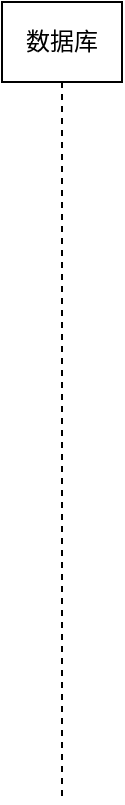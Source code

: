 <?xml version="1.0" encoding="UTF-8"?>
<mxfile version="21.6.6" type="device">
  <diagram id="C5RBs43oDa-KdzZeNtuy" name="UML Diagrams">
    <mxGraphModel dx="1422" dy="762" grid="1" gridSize="10" guides="1" tooltips="1" connect="1" arrows="1" fold="1" page="1" pageScale="1" pageWidth="827" pageHeight="1169" math="0" shadow="0">
      <root>
        <mxCell id="0"/>
        <mxCell id="1" parent="0"/>
        
        <!-- 类图 -->
        <mxCell id="2" value="类图" style="text;html=1;strokeColor=none;fillColor=none;align=center;verticalAlign=middle;whiteSpace=wrap;rounded=0;" parent="1" vertex="1">
          <mxGeometry x="40" y="40" width="120" height="30" as="geometry"/>
        </mxCell>
        
        <!-- User类 -->
        <mxCell id="3" value="User" style="swimlane;fontStyle=1;align=center;verticalAlign=top;childLayout=stackLayout;horizontal=1;startSize=26;horizontalStack=0;resizeParent=1;resizeParentMax=0;resizeLast=0;collapsible=1;marginBottom=0;" parent="1" vertex="1">
          <mxGeometry x="40" y="80" width="160" height="200" as="geometry"/>
        </mxCell>
        <mxCell id="4" value="- id: Integer&#xa;- username: String&#xa;- email: String&#xa;- password: String&#xa;- avatar: String&#xa;- bio: String&#xa;- date_joined: DateTime&#xa;- last_login: DateTime&#xa;- role: String" style="text;strokeColor=none;fillColor=none;align=left;verticalAlign=top;spacingLeft=4;spacingRight=4;overflow=hidden;rotatable=0;points=[[0,0.5],[1,0.5]];portConstraint=eastwest;" parent="3" vertex="1">
          <mxGeometry y="26" width="160" height="144" as="geometry"/>
        </mxCell>
        <mxCell id="5" value="" style="line;strokeWidth=1;fillColor=none;align=left;verticalAlign=middle;spacingTop=-1;spacingLeft=3;spacingRight=3;rotatable=0;labelPosition=right;points=[];portConstraint=eastwest;strokeColor=inherit;" parent="3" vertex="1">
          <mxGeometry y="170" width="160" height="8" as="geometry"/>
        </mxCell>
        <mxCell id="6" value="+ register()&#xa;+ login()&#xa;+ update_profile()&#xa;+ logout()&#xa;+ reset_password()" style="text;strokeColor=none;fillColor=none;align=left;verticalAlign=top;spacingLeft=4;spacingRight=4;overflow=hidden;rotatable=0;points=[[0,0.5],[1,0.5]];portConstraint=eastwest;" parent="3" vertex="1">
          <mxGeometry y="178" width="160" height="22" as="geometry"/>
        </mxCell>
        
        <!-- Project类 -->
        <mxCell id="7" value="Project" style="swimlane;fontStyle=1;align=center;verticalAlign=top;childLayout=stackLayout;horizontal=1;startSize=26;horizontalStack=0;resizeParent=1;resizeParentMax=0;resizeLast=0;collapsible=1;marginBottom=0;" parent="1" vertex="1">
          <mxGeometry x="280" y="80" width="160" height="200" as="geometry"/>
        </mxCell>
        <mxCell id="8" value="- id: Integer&#xa;- name: String&#xa;- description: String&#xa;- owner: User&#xa;- collaborators: List&lt;User&gt;&#xa;- created_at: DateTime&#xa;- updated_at: DateTime&#xa;- is_public: Boolean&#xa;- status: String" style="text;strokeColor=none;fillColor=none;align=left;verticalAlign=top;spacingLeft=4;spacingRight=4;overflow=hidden;rotatable=0;points=[[0,0.5],[1,0.5]];portConstraint=eastwest;" parent="7" vertex="1">
          <mxGeometry y="26" width="160" height="144" as="geometry"/>
        </mxCell>
        <mxCell id="9" value="" style="line;strokeWidth=1;fillColor=none;align=left;verticalAlign=middle;spacingTop=-1;spacingLeft=3;spacingRight=3;rotatable=0;labelPosition=right;points=[];portConstraint=eastwest;strokeColor=inherit;" parent="7" vertex="1">
          <mxGeometry y="170" width="160" height="8" as="geometry"/>
        </mxCell>
        <mxCell id="10" value="+ create()&#xa;+ update()&#xa;+ delete()&#xa;+ add_collaborator()&#xa;+ remove_collaborator()" style="text;strokeColor=none;fillColor=none;align=left;verticalAlign=top;spacingLeft=4;spacingRight=4;overflow=hidden;rotatable=0;points=[[0,0.5],[1,0.5]];portConstraint=eastwest;" parent="7" vertex="1">
          <mxGeometry y="178" width="160" height="22" as="geometry"/>
        </mxCell>
        
        <!-- Requirement类 -->
        <mxCell id="11" value="Requirement" style="swimlane;fontStyle=1;align=center;verticalAlign=top;childLayout=stackLayout;horizontal=1;startSize=26;horizontalStack=0;resizeParent=1;resizeParentMax=0;resizeLast=0;collapsible=1;marginBottom=0;" parent="1" vertex="1">
          <mxGeometry x="520" y="80" width="160" height="200" as="geometry"/>
        </mxCell>
        <mxCell id="12" value="- id: Integer&#xa;- title: String&#xa;- description: String&#xa;- project: Project&#xa;- creator: User&#xa;- status: String&#xa;- created_at: DateTime&#xa;- updated_at: DateTime&#xa;- ai_analysis: JSON" style="text;strokeColor=none;fillColor=none;align=left;verticalAlign=top;spacingLeft=4;spacingRight=4;overflow=hidden;rotatable=0;points=[[0,0.5],[1,0.5]];portConstraint=eastwest;" parent="11" vertex="1">
          <mxGeometry y="26" width="160" height="144" as="geometry"/>
        </mxCell>
        <mxCell id="13" value="" style="line;strokeWidth=1;fillColor=none;align=left;verticalAlign=middle;spacingTop=-1;spacingLeft=3;spacingRight=3;rotatable=0;labelPosition=right;points=[];portConstraint=eastwest;strokeColor=inherit;" parent="11" vertex="1">
          <mxGeometry y="170" width="160" height="8" as="geometry"/>
        </mxCell>
        <mxCell id="14" value="+ create()&#xa;+ update()&#xa;+ delete()&#xa;+ analyze()&#xa;+ generate_code()&#xa;+ generate_tests()" style="text;strokeColor=none;fillColor=none;align=left;verticalAlign=top;spacingLeft=4;spacingRight=4;overflow=hidden;rotatable=0;points=[[0,0.5],[1,0.5]];portConstraint=eastwest;" parent="11" vertex="1">
          <mxGeometry y="178" width="160" height="22" as="geometry"/>
        </mxCell>
        
        <!-- 关系 -->
        <mxCell id="15" value="1" style="endArrow=open;html=1;endSize=12;startArrow=diamondThin;startSize=14;startFill=0;edgeStyle=orthogonalEdgeStyle;align=left;verticalAlign=bottom;" parent="1" source="3" target="7" edge="1">
          <mxGeometry x="-1" y="3" relative="1" as="geometry"/>
        </mxCell>
        <mxCell id="16" value="owns" style="edgeLabel;html=1;align=center;verticalAlign=middle;resizable=0;points=[];" parent="15" vertex="1" connectable="0">
          <mxGeometry x="0.5" y="49" relative="1" as="geometry">
            <mxPoint as="offset"/>
          </mxGeometry>
        </mxCell>
        
        <mxCell id="17" value="1" style="endArrow=open;html=1;endSize=12;startArrow=diamondThin;startSize=14;startFill=0;edgeStyle=orthogonalEdgeStyle;align=left;verticalAlign=bottom;" parent="1" source="7" target="11" edge="1">
          <mxGeometry x="-1" y="3" relative="1" as="geometry"/>
        </mxCell>
        <mxCell id="18" value="has" style="edgeLabel;html=1;align=center;verticalAlign=middle;resizable=0;points=[];" parent="17" vertex="1" connectable="0">
          <mxGeometry x="0.5" y="49" relative="1" as="geometry">
            <mxPoint as="offset"/>
          </mxGeometry>
        </mxCell>
        
        <!-- 用例图 -->
        <mxCell id="use-case-diagram" value="用例图" style="text;html=1;strokeColor=none;fillColor=none;align=center;verticalAlign=middle;whiteSpace=wrap;rounded=0;" vertex="1" parent="WIyWlLk6GJQsqaUBKTNV-1">
          <mxGeometry x="40" y="280" width="120" height="30" as="geometry"/>
        </mxCell>
        
        <!-- 用户用例 -->
        <mxCell id="user-actor" value="用户" style="shape=umlActor;verticalLabelPosition=bottom;verticalAlign=top;html=1;" vertex="1" parent="WIyWlLk6GJQsqaUBKTNV-1">
          <mxGeometry x="40" y="320" width="30" height="60" as="geometry"/>
        </mxCell>
        
        <!-- 用例 -->
        <mxCell id="register-use-case" value="注册" style="ellipse;whiteSpace=wrap;html=1;" vertex="1" parent="WIyWlLk6GJQsqaUBKTNV-1">
          <mxGeometry x="120" y="320" width="80" height="40" as="geometry"/>
        </mxCell>
        <mxCell id="login-use-case" value="登录" style="ellipse;whiteSpace=wrap;html=1;" vertex="1" parent="WIyWlLk6GJQsqaUBKTNV-1">
          <mxGeometry x="120" y="380" width="80" height="40" as="geometry"/>
        </mxCell>
        <mxCell id="manage-project-use-case" value="管理项目" style="ellipse;whiteSpace=wrap;html=1;" vertex="1" parent="WIyWlLk6GJQsqaUBKTNV-1">
          <mxGeometry x="120" y="440" width="80" height="40" as="geometry"/>
        </mxCell>
        <mxCell id="manage-requirement-use-case" value="管理需求" style="ellipse;whiteSpace=wrap;html=1;" vertex="1" parent="WIyWlLk6GJQsqaUBKTNV-1">
          <mxGeometry x="120" y="500" width="80" height="40" as="geometry"/>
        </mxCell>
        <mxCell id="generate-code-use-case" value="生成代码" style="ellipse;whiteSpace=wrap;html=1;" vertex="1" parent="WIyWlLk6GJQsqaUBKTNV-1">
          <mxGeometry x="120" y="560" width="80" height="40" as="geometry"/>
        </mxCell>
        <mxCell id="generate-tests-use-case" value="生成测试" style="ellipse;whiteSpace=wrap;html=1;" vertex="1" parent="WIyWlLk6GJQsqaUBKTNV-1">
          <mxGeometry x="120" y="620" width="80" height="40" as="geometry"/>
        </mxCell>
        
        <!-- 用例关系 -->
        <mxCell id="actor-register" value="" style="endArrow=none;html=1;rounded=0;exitX=1;exitY=0.5;exitDx=0;exitDy=0;entryX=0;entryY=0.5;entryDx=0;entryDy=0;" edge="1" parent="WIyWlLk6GJQsqaUBKTNV-1" source="user-actor" target="register-use-case">
          <mxGeometry width="50" height="50" relative="1" as="geometry">
            <mxPoint x="390" y="420" as="sourcePoint"/>
            <mxPoint x="440" y="370" as="targetPoint"/>
          </mxGeometry>
        </mxCell>
        <mxCell id="actor-login" value="" style="endArrow=none;html=1;rounded=0;exitX=1;exitY=0.5;exitDx=0;exitDy=0;entryX=0;entryY=0.5;entryDx=0;entryDy=0;" edge="1" parent="WIyWlLk6GJQsqaUBKTNV-1" source="user-actor" target="login-use-case">
          <mxGeometry width="50" height="50" relative="1" as="geometry">
            <mxPoint x="390" y="420" as="sourcePoint"/>
            <mxPoint x="440" y="370" as="targetPoint"/>
          </mxGeometry>
        </mxCell>
        <mxCell id="actor-manage-project" value="" style="endArrow=none;html=1;rounded=0;exitX=1;exitY=0.5;exitDx=0;exitDy=0;entryX=0;entryY=0.5;entryDx=0;entryDy=0;" edge="1" parent="WIyWlLk6GJQsqaUBKTNV-1" source="user-actor" target="manage-project-use-case">
          <mxGeometry width="50" height="50" relative="1" as="geometry">
            <mxPoint x="390" y="420" as="sourcePoint"/>
            <mxPoint x="440" y="370" as="targetPoint"/>
          </mxGeometry>
        </mxCell>
        <mxCell id="actor-manage-requirement" value="" style="endArrow=none;html=1;rounded=0;exitX=1;exitY=0.5;exitDx=0;exitDy=0;entryX=0;entryY=0.5;entryDx=0;entryDy=0;" edge="1" parent="WIyWlLk6GJQsqaUBKTNV-1" source="user-actor" target="manage-requirement-use-case">
          <mxGeometry width="50" height="50" relative="1" as="geometry">
            <mxPoint x="390" y="420" as="sourcePoint"/>
            <mxPoint x="440" y="370" as="targetPoint"/>
          </mxGeometry>
        </mxCell>
        <mxCell id="actor-generate-code" value="" style="endArrow=none;html=1;rounded=0;exitX=1;exitY=0.5;exitDx=0;exitDy=0;entryX=0;entryY=0.5;entryDx=0;entryDy=0;" edge="1" parent="WIyWlLk6GJQsqaUBKTNV-1" source="user-actor" target="generate-code-use-case">
          <mxGeometry width="50" height="50" relative="1" as="geometry">
            <mxPoint x="390" y="420" as="sourcePoint"/>
            <mxPoint x="440" y="370" as="targetPoint"/>
          </mxGeometry>
        </mxCell>
        <mxCell id="actor-generate-tests" value="" style="endArrow=none;html=1;rounded=0;exitX=1;exitY=0.5;exitDx=0;exitDy=0;entryX=0;entryY=0.5;entryDx=0;entryDy=0;" edge="1" parent="WIyWlLk6GJQsqaUBKTNV-1" source="user-actor" target="generate-tests-use-case">
          <mxGeometry width="50" height="50" relative="1" as="geometry">
            <mxPoint x="390" y="420" as="sourcePoint"/>
            <mxPoint x="440" y="370" as="targetPoint"/>
          </mxGeometry>
        </mxCell>
        
        <!-- 序列图 -->
        <mxCell id="sequence-diagram" value="序列图" style="text;html=1;strokeColor=none;fillColor=none;align=center;verticalAlign=middle;whiteSpace=wrap;rounded=0;" vertex="1" parent="WIyWlLk6GJQsqaUBKTNV-1">
          <mxGeometry x="40" y="720" width="120" height="30" as="geometry"/>
        </mxCell>
        
        <!-- 序列图对象 -->
        <mxCell id="client" value="客户端" style="shape=umlLifeline;perimeter=lifelinePerimeter;whiteSpace=wrap;html=1;container=1;collapsible=0;recursiveResize=0;outlineConnect=0;portConstraint=eastwest;newEdgeStyle={edgeStyle=elbowEdgeStyle;elbow=vertical;}" vertex="1" parent="WIyWlLk6GJQsqaUBKTNV-1">
          <mxGeometry x="40" y="760" width="60" height="400" as="geometry"/>
        </mxCell>
        <mxCell id="server" value="服务器" style="shape=umlLifeline;perimeter=lifelinePerimeter;whiteSpace=wrap;html=1;container=1;collapsible=0;recursiveResize=0;outlineConnect=0;portConstraint=eastwest;newEdgeStyle={edgeStyle=elbowEdgeStyle;elbow=vertical;}" vertex="1" parent="WIyWlLk6GJQsqaUBKTNV-1">
          <mxGeometry x="160" y="760" width="60" height="400" as="geometry"/>
        </mxCell>
        <mxCell id="ai" value="AI服务" style="shape=umlLifeline;perimeter=lifelinePerimeter;whiteSpace=wrap;html=1;container=1;collapsible=0;recursiveResize=0;outlineConnect=0;portConstraint=eastwest;newEdgeStyle={edgeStyle=elbowEdgeStyle;elbow=vertical;}" vertex="1" parent="WIyWlLk6GJQsqaUBKTNV-1">
          <mxGeometry x="280" y="760" width="60" height="400" as="geometry"/>
        </mxCell>
        <mxCell id="template-manager" value="模板管理器" style="shape=umlLifeline;perimeter=lifelinePerimeter;whiteSpace=wrap;html=1;container=1;collapsible=0;recursiveResize=0;outlineConnect=0;portConstraint=eastwest;newEdgeStyle={edgeStyle=elbowEdgeStyle;elbow=vertical;}" vertex="1" parent="WIyWlLk6GJQsqaUBKTNV-1">
          <mxGeometry x="400" y="760" width="60" height="400" as="geometry"/>
        </mxCell>
        <mxCell id="database" value="数据库" style="shape=umlLifeline;perimeter=lifelinePerimeter;whiteSpace=wrap;html=1;container=1;collapsible=0;recursiveResize=0;outlineConnect=0;portConstraint=eastwest;newEdgeStyle={edgeStyle=elbowEdgeStyle;elbow=vertical;}" vertex="1" parent="WIyWlLk6GJQsqaUBKTNV-1">
          <mxGeometry x="520" y="760" width="60" height="400" as="geometry"/>
        </mxCell>
        
        <!-- 序列图消息 -->
        <mxCell id="seq-input-requirement" value="输入需求" style="endArrow=block;html=1;rounded=0;" edge="1" parent="1" source="client" target="server">
          <mxGeometry relative="1" as="geometry">
            <mxPoint x="70" y="120" as="sourcePoint"/>
            <mxPoint x="190" y="120" as="targetPoint"/>
          </mxGeometry>
        </mxCell>
        
        <mxCell id="seq-save-context" value="保存上下文" style="endArrow=block;html=1;rounded=0;" edge="1" parent="1" source="server" target="database">
          <mxGeometry relative="1" as="geometry">
            <mxPoint x="190" y="160" as="sourcePoint"/>
            <mxPoint x="550" y="160" as="targetPoint"/>
          </mxGeometry>
        </mxCell>
        
        <mxCell id="seq-send-to-ai" value="发送需求" style="endArrow=block;html=1;rounded=0;" edge="1" parent="1" source="server" target="ai">
          <mxGeometry relative="1" as="geometry">
            <mxPoint x="190" y="200" as="sourcePoint"/>
            <mxPoint x="310" y="200" as="targetPoint"/>
          </mxGeometry>
        </mxCell>
        
        <mxCell id="seq-ai-analysis" value="AI分析" style="endArrow=block;html=1;rounded=0;" edge="1" parent="1" source="ai" target="template-manager">
          <mxGeometry relative="1" as="geometry">
            <mxPoint x="310" y="240" as="sourcePoint"/>
            <mxPoint x="430" y="240" as="targetPoint"/>
          </mxGeometry>
        </mxCell>
        
        <mxCell id="seq-get-template" value="获取模板" style="endArrow=block;html=1;rounded=0;" edge="1" parent="1" source="template-manager" target="database">
          <mxGeometry relative="1" as="geometry">
            <mxPoint x="430" y="280" as="sourcePoint"/>
            <mxPoint x="550" y="280" as="targetPoint"/>
          </mxGeometry>
        </mxCell>
        
        <mxCell id="seq-return-template" value="返回模板" style="endArrow=block;html=1;rounded=0;" edge="1" parent="1" source="database" target="template-manager">
          <mxGeometry relative="1" as="geometry">
            <mxPoint x="550" y="320" as="sourcePoint"/>
            <mxPoint x="430" y="320" as="targetPoint"/>
          </mxGeometry>
        </mxCell>
        
        <mxCell id="seq-return-analysis" value="返回分析结果" style="endArrow=block;html=1;rounded=0;" edge="1" parent="1" source="ai" target="server">
          <mxGeometry relative="1" as="geometry">
            <mxPoint x="310" y="360" as="sourcePoint"/>
            <mxPoint x="190" y="360" as="targetPoint"/>
          </mxGeometry>
        </mxCell>
        
        <mxCell id="seq-save-analysis" value="保存分析结果" style="endArrow=block;html=1;rounded=0;" edge="1" parent="1" source="server" target="database">
          <mxGeometry relative="1" as="geometry">
            <mxPoint x="190" y="400" as="sourcePoint"/>
            <mxPoint x="550" y="400" as="targetPoint"/>
          </mxGeometry>
        </mxCell>
        
        <mxCell id="seq-return-to-client" value="返回结果" style="endArrow=block;html=1;rounded=0;" edge="1" parent="1" source="server" target="client">
          <mxGeometry relative="1" as="geometry">
            <mxPoint x="190" y="440" as="sourcePoint"/>
            <mxPoint x="70" y="440" as="targetPoint"/>
          </mxGeometry>
        </mxCell>
      </root>
    </mxGraphModel>
  </diagram>

  <!-- 流程图 -->
  <diagram id="flow-diagram" name="Flow Diagram">
    <mxGraphModel dx="1422" dy="762" grid="1" gridSize="10" guides="1" tooltips="1" connect="1" arrows="1" fold="1" page="1" pageScale="1" pageWidth="827" pageHeight="1169" math="0" shadow="0">
      <root>
        <mxCell id="0"/>
        <mxCell id="1" parent="0"/>
        
        <!-- 流程图标题 -->
        <mxCell id="flow-title" value="需求分析流程" style="text;html=1;strokeColor=none;fillColor=none;align=left;verticalAlign=middle;whiteSpace=wrap;rounded=0;" vertex="1" parent="1">
          <mxGeometry x="40" y="40" width="100" height="30" as="geometry"/>
        </mxCell>
        
        <!-- 流程图节点 -->
        <mxCell id="start" value="开始" style="rounded=1;whiteSpace=wrap;html=1;" vertex="1" parent="1">
          <mxGeometry x="160" y="80" width="80" height="40" as="geometry"/>
        </mxCell>
        
        <mxCell id="flow-input-requirement" value="输入需求" style="rounded=0;whiteSpace=wrap;html=1;" vertex="1" parent="1">
          <mxGeometry x="160" y="160" width="80" height="40" as="geometry"/>
        </mxCell>
        
        <mxCell id="flow-ai-analysis" value="AI分析" style="rounded=0;whiteSpace=wrap;html=1;" vertex="1" parent="1">
          <mxGeometry x="160" y="240" width="80" height="40" as="geometry"/>
        </mxCell>
        
        <mxCell id="user-confirm" value="用户确认" style="rhombus;whiteSpace=wrap;html=1;" vertex="1" parent="1">
          <mxGeometry x="160" y="320" width="80" height="80" as="geometry"/>
        </mxCell>
        
        <mxCell id="requirement-adjustment" value="需求调整" style="rounded=0;whiteSpace=wrap;html=1;" vertex="1" parent="1">
          <mxGeometry x="320" y="340" width="80" height="40" as="geometry"/>
        </mxCell>
        
        <mxCell id="supplement-requirement" value="补充需求" style="rounded=0;whiteSpace=wrap;html=1;" vertex="1" parent="1">
          <mxGeometry x="320" y="240" width="80" height="40" as="geometry"/>
        </mxCell>
        
        <mxCell id="generate-code" value="生成代码" style="rounded=0;whiteSpace=wrap;html=1;" vertex="1" parent="1">
          <mxGeometry x="160" y="440" width="80" height="40" as="geometry"/>
        </mxCell>
        
        <mxCell id="generate-tests" value="生成测试" style="rounded=0;whiteSpace=wrap;html=1;" vertex="1" parent="1">
          <mxGeometry x="160" y="520" width="80" height="40" as="geometry"/>
        </mxCell>
        
        <mxCell id="end" value="结束" style="rounded=1;whiteSpace=wrap;html=1;" vertex="1" parent="1">
          <mxGeometry x="160" y="600" width="80" height="40" as="geometry"/>
        </mxCell>

        <!-- 添加泳道分隔线 -->
        <mxCell id="swimlane1" value="" style="endArrow=none;dashed=1;html=1;dashPattern=1 3;strokeWidth=1;rounded=0;" edge="1" parent="1">
          <mxGeometry width="50" height="50" relative="1" as="geometry">
            <mxPoint x="280" y="40" as="sourcePoint"/>
            <mxPoint x="280" y="640" as="targetPoint"/>
          </mxGeometry>
        </mxCell>

        <mxCell id="swimlane2" value="" style="endArrow=none;dashed=1;html=1;dashPattern=1 3;strokeWidth=1;rounded=0;" edge="1" parent="1">
          <mxGeometry width="50" height="50" relative="1" as="geometry">
            <mxPoint x="440" y="40" as="sourcePoint"/>
            <mxPoint x="440" y="640" as="targetPoint"/>
          </mxGeometry>
        </mxCell>

        <!-- 添加泳道标签 -->
        <mxCell id="lane1-title" value="获取模板" style="text;html=1;strokeColor=none;fillColor=none;align=center;verticalAlign=middle;whiteSpace=wrap;rounded=0;" vertex="1" parent="1">
          <mxGeometry x="440" y="40" width="120" height="30" as="geometry"/>
        </mxCell>

        <mxCell id="lane2-title" value="返回模板" style="text;html=1;strokeColor=none;fillColor=none;align=center;verticalAlign=middle;whiteSpace=wrap;rounded=0;" vertex="1" parent="1">
          <mxGeometry x="280" y="40" width="120" height="30" as="geometry"/>
        </mxCell>

        <!-- 流程连接 -->
        <mxCell id="flow1" value="" style="endArrow=classic;html=1;rounded=0;exitX=0.5;exitY=1;exitDx=0;exitDy=0;entryX=0.5;entryY=0;entryDx=0;entryDy=0;" edge="1" parent="1" source="start" target="flow-input-requirement">
          <mxGeometry relative="1" as="geometry"/>
        </mxCell>
        
        <mxCell id="flow2" value="" style="endArrow=classic;html=1;rounded=0;exitX=0.5;exitY=1;exitDx=0;exitDy=0;entryX=0.5;entryY=0;entryDx=0;entryDy=0;" edge="1" parent="1" source="flow-input-requirement" target="flow-ai-analysis">
          <mxGeometry relative="1" as="geometry"/>
        </mxCell>
        
        <mxCell id="flow3" value="" style="endArrow=classic;html=1;rounded=0;exitX=0.5;exitY=1;exitDx=0;exitDy=0;entryX=0.5;entryY=0;entryDx=0;entryDy=0;" edge="1" parent="1" source="flow-ai-analysis" target="user-confirm">
          <mxGeometry relative="1" as="geometry"/>
        </mxCell>
        
        <mxCell id="flow-confirm-yes" value="确认" style="endArrow=classic;html=1;rounded=0;exitX=0.5;exitY=1;exitDx=0;exitDy=0;entryX=0.5;entryY=0;entryDx=0;entryDy=0;" edge="1" parent="1" source="user-confirm" target="generate-code">
          <mxGeometry relative="1" as="geometry"/>
        </mxCell>
        
        <mxCell id="flow-confirm-no" value="需要调整" style="endArrow=classic;html=1;rounded=0;exitX=1;exitY=0.5;exitDx=0;exitDy=0;entryX=0;entryY=0.5;entryDx=0;entryDy=0;" edge="1" parent="1" source="user-confirm" target="requirement-adjustment">
          <mxGeometry relative="1" as="geometry"/>
        </mxCell>
        
        <mxCell id="flow-adjustment" value="" style="endArrow=classic;html=1;rounded=0;exitX=0.5;exitY=0;exitDx=0;exitDy=0;entryX=0.5;entryY=1;entryDx=0;entryDy=0;" edge="1" parent="1" source="requirement-adjustment" target="supplement-requirement">
          <mxGeometry relative="1" as="geometry"/>
        </mxCell>
        
        <mxCell id="flow-supplement" value="" style="endArrow=classic;html=1;rounded=0;exitX=0;exitY=0.5;exitDx=0;exitDy=0;entryX=1;entryY=0.5;entryDx=0;entryDy=0;" edge="1" parent="1" source="supplement-requirement" target="flow-ai-analysis">
          <mxGeometry relative="1" as="geometry"/>
        </mxCell>
        
        <mxCell id="flow5" value="" style="endArrow=classic;html=1;rounded=0;exitX=0.5;exitY=1;exitDx=0;exitDy=0;entryX=0.5;entryY=0;entryDx=0;entryDy=0;" edge="1" parent="1" source="generate-code" target="generate-tests">
          <mxGeometry relative="1" as="geometry"/>
        </mxCell>
        
        <mxCell id="flow6" value="" style="endArrow=classic;html=1;rounded=0;exitX=0.5;exitY=1;exitDx=0;exitDy=0;entryX=0.5;entryY=0;entryDx=0;entryDy=0;" edge="1" parent="1" source="generate-tests" target="end">
          <mxGeometry relative="1" as="geometry"/>
        </mxCell>

        <!-- 添加横向箭头标签 -->
        <mxCell id="arrow1" value="返回分析结果" style="endArrow=classic;html=1;rounded=0;" edge="1" parent="1">
          <mxGeometry x="-0.5" y="10" relative="1" as="geometry">
            <mxPoint x="440" y="180" as="sourcePoint"/>
            <mxPoint x="280" y="180" as="targetPoint"/>
            <mxPoint as="offset"/>
          </mxGeometry>
        </mxCell>

        <mxCell id="arrow2" value="保存分析结果" style="endArrow=block;html=1;rounded=0;" edge="1" parent="1">
          <mxGeometry x="-0.5" y="10" relative="1" as="geometry">
            <mxPoint x="280" y="220" as="sourcePoint"/>
            <mxPoint x="440" y="220" as="targetPoint"/>
            <mxPoint as="offset"/>
          </mxGeometry>
        </mxCell>
      </root>
    </mxGraphModel>
  </diagram>
</mxfile> 
